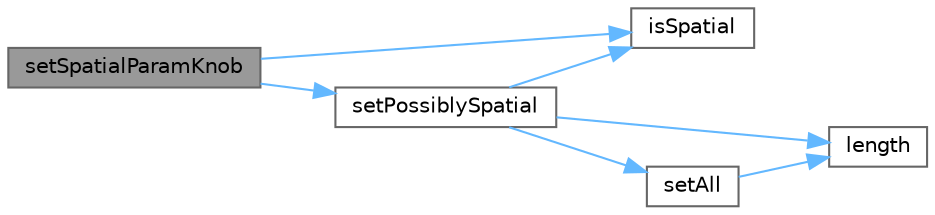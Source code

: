 digraph "setSpatialParamKnob"
{
 // LATEX_PDF_SIZE
  bgcolor="transparent";
  edge [fontname=Helvetica,fontsize=10,labelfontname=Helvetica,labelfontsize=10];
  node [fontname=Helvetica,fontsize=10,shape=box,height=0.2,width=0.4];
  rankdir="LR";
  Node1 [id="Node000001",label="setSpatialParamKnob",height=0.2,width=0.4,color="gray40", fillcolor="grey60", style="filled", fontcolor="black",tooltip=" "];
  Node1 -> Node2 [id="edge1_Node000001_Node000002",color="steelblue1",style="solid",tooltip=" "];
  Node2 [id="Node000002",label="isSpatial",height=0.2,width=0.4,color="grey40", fillcolor="white", style="filled",URL="$dd/d18/_s_i_p_n_e_tparams_change_2spatial_params_8c.html#ae99fa2266ffe4ed506690f3cf382e26e",tooltip=" "];
  Node1 -> Node3 [id="edge2_Node000001_Node000003",color="steelblue1",style="solid",tooltip=" "];
  Node3 [id="Node000003",label="setPossiblySpatial",height=0.2,width=0.4,color="grey40", fillcolor="white", style="filled",URL="$dd/d18/_s_i_p_n_e_tparams_change_2spatial_params_8c.html#a6408e0394af508aa2c48021b712a2bdd",tooltip=" "];
  Node3 -> Node2 [id="edge3_Node000003_Node000002",color="steelblue1",style="solid",tooltip=" "];
  Node3 -> Node4 [id="edge4_Node000003_Node000004",color="steelblue1",style="solid",tooltip=" "];
  Node4 [id="Node000004",label="length",height=0.2,width=0.4,color="grey40", fillcolor="white", style="filled",URL="$d9/dce/daylen_8m.html#a86e0024c249e4a09333409ec56451e1e",tooltip=" "];
  Node3 -> Node5 [id="edge5_Node000003_Node000005",color="steelblue1",style="solid",tooltip=" "];
  Node5 [id="Node000005",label="setAll",height=0.2,width=0.4,color="grey40", fillcolor="white", style="filled",URL="$dd/d18/_s_i_p_n_e_tparams_change_2spatial_params_8c.html#ab81f54de2aa764b487efc4c6164859e4",tooltip=" "];
  Node5 -> Node4 [id="edge6_Node000005_Node000004",color="steelblue1",style="solid",tooltip=" "];
}
